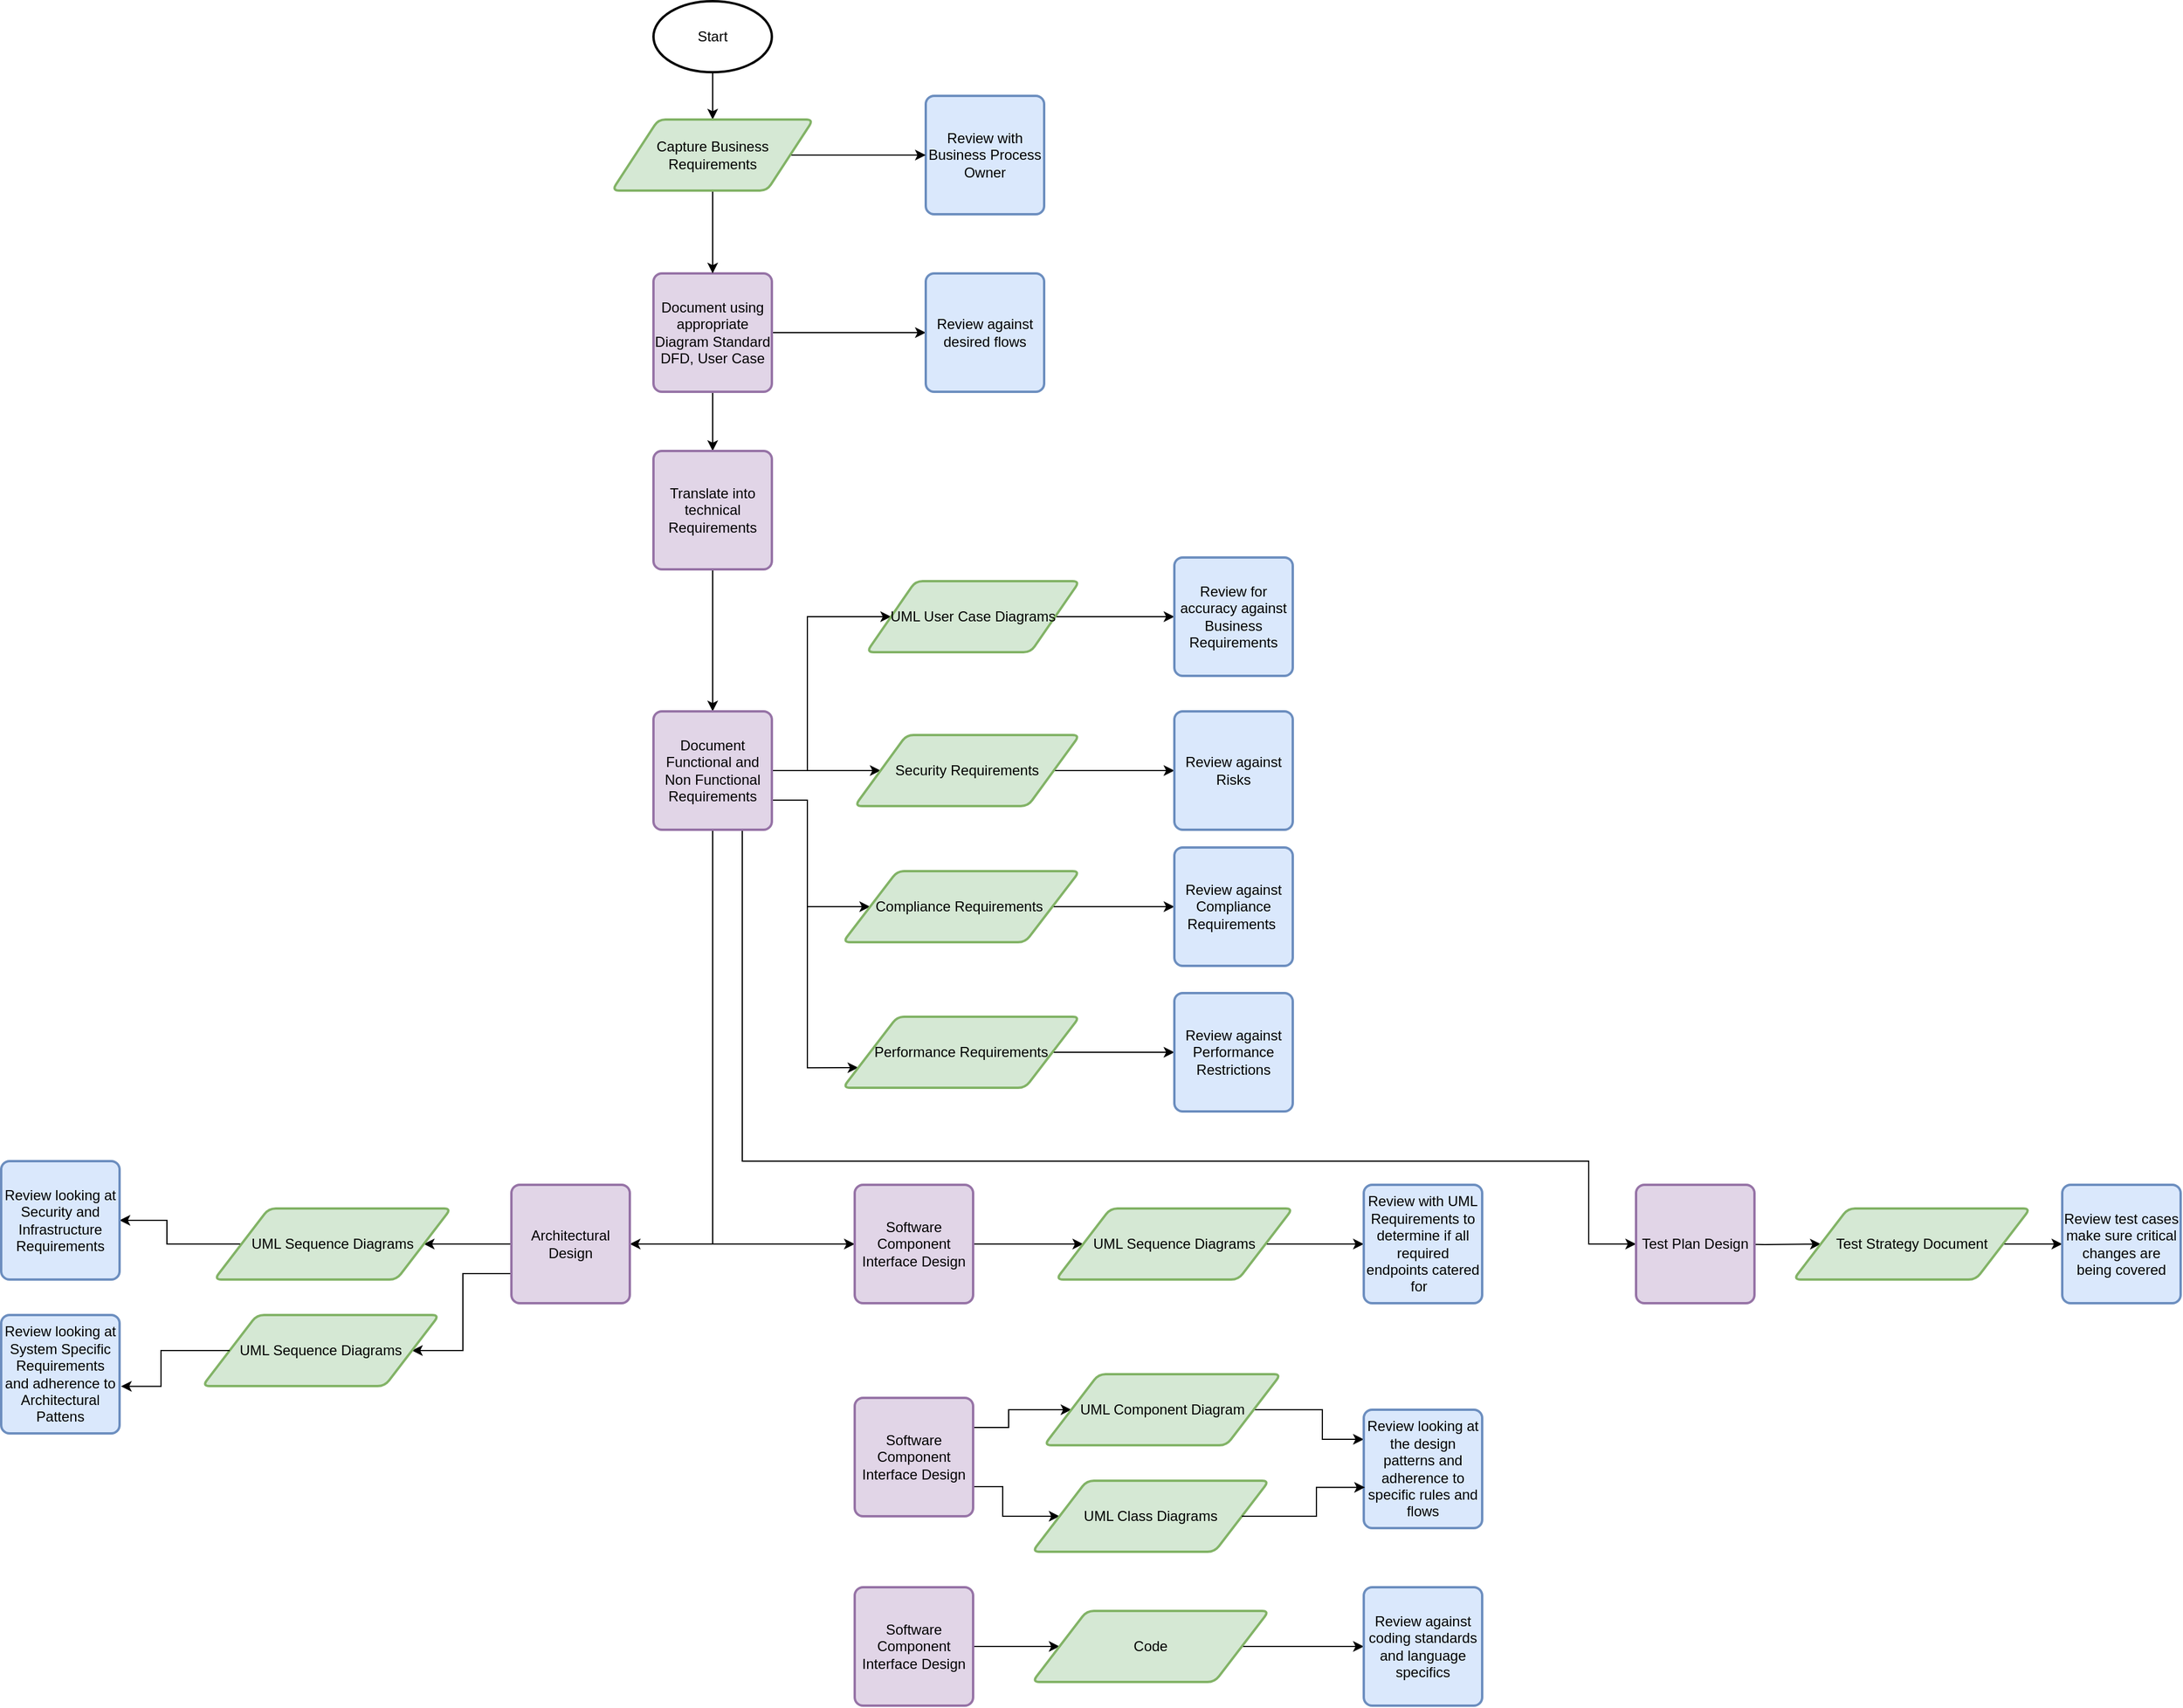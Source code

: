 <mxfile version="27.1.5">
  <diagram id="sQ5dL0mRS-2EkjB-ohNr" name="Page-1">
    <mxGraphModel dx="1583" dy="1409" grid="1" gridSize="10" guides="1" tooltips="1" connect="1" arrows="1" fold="1" page="1" pageScale="1" pageWidth="2339" pageHeight="3300" math="0" shadow="0">
      <root>
        <mxCell id="0" />
        <mxCell id="1" parent="0" />
        <mxCell id="RwtL9vOXApQiNZt4fC3Q-18" value="" style="edgeStyle=orthogonalEdgeStyle;rounded=0;orthogonalLoop=1;jettySize=auto;html=1;" edge="1" parent="1" source="RwtL9vOXApQiNZt4fC3Q-1" target="RwtL9vOXApQiNZt4fC3Q-6">
          <mxGeometry relative="1" as="geometry" />
        </mxCell>
        <mxCell id="RwtL9vOXApQiNZt4fC3Q-21" style="edgeStyle=orthogonalEdgeStyle;rounded=0;orthogonalLoop=1;jettySize=auto;html=1;entryX=0;entryY=0.5;entryDx=0;entryDy=0;" edge="1" parent="1" source="RwtL9vOXApQiNZt4fC3Q-1" target="RwtL9vOXApQiNZt4fC3Q-20">
          <mxGeometry relative="1" as="geometry" />
        </mxCell>
        <mxCell id="RwtL9vOXApQiNZt4fC3Q-1" value="Document using appropriate Diagram Standard DFD, User Case" style="rounded=1;whiteSpace=wrap;html=1;absoluteArcSize=1;arcSize=14;strokeWidth=2;fillColor=#e1d5e7;strokeColor=#9673a6;" vertex="1" parent="1">
          <mxGeometry x="621" y="260" width="100" height="100" as="geometry" />
        </mxCell>
        <mxCell id="RwtL9vOXApQiNZt4fC3Q-2" value="Review with Business Process Owner" style="rounded=1;whiteSpace=wrap;html=1;absoluteArcSize=1;arcSize=14;strokeWidth=2;fillColor=#dae8fc;strokeColor=#6c8ebf;" vertex="1" parent="1">
          <mxGeometry x="851" y="110" width="100" height="100" as="geometry" />
        </mxCell>
        <mxCell id="RwtL9vOXApQiNZt4fC3Q-16" value="" style="edgeStyle=orthogonalEdgeStyle;rounded=0;orthogonalLoop=1;jettySize=auto;html=1;" edge="1" parent="1" source="RwtL9vOXApQiNZt4fC3Q-4" target="RwtL9vOXApQiNZt4fC3Q-5">
          <mxGeometry relative="1" as="geometry" />
        </mxCell>
        <mxCell id="RwtL9vOXApQiNZt4fC3Q-4" value="Start" style="strokeWidth=2;html=1;shape=mxgraph.flowchart.start_1;whiteSpace=wrap;" vertex="1" parent="1">
          <mxGeometry x="621" y="30" width="100" height="60" as="geometry" />
        </mxCell>
        <mxCell id="RwtL9vOXApQiNZt4fC3Q-17" value="" style="edgeStyle=orthogonalEdgeStyle;rounded=0;orthogonalLoop=1;jettySize=auto;html=1;" edge="1" parent="1" source="RwtL9vOXApQiNZt4fC3Q-5" target="RwtL9vOXApQiNZt4fC3Q-1">
          <mxGeometry relative="1" as="geometry" />
        </mxCell>
        <mxCell id="RwtL9vOXApQiNZt4fC3Q-22" value="" style="edgeStyle=orthogonalEdgeStyle;rounded=0;orthogonalLoop=1;jettySize=auto;html=1;" edge="1" parent="1" source="RwtL9vOXApQiNZt4fC3Q-5" target="RwtL9vOXApQiNZt4fC3Q-2">
          <mxGeometry relative="1" as="geometry" />
        </mxCell>
        <mxCell id="RwtL9vOXApQiNZt4fC3Q-5" value="Capture Business Requirements" style="shape=parallelogram;html=1;strokeWidth=2;perimeter=parallelogramPerimeter;whiteSpace=wrap;rounded=1;arcSize=12;size=0.23;fillColor=#d5e8d4;strokeColor=#82b366;" vertex="1" parent="1">
          <mxGeometry x="586" y="130" width="170" height="60" as="geometry" />
        </mxCell>
        <mxCell id="RwtL9vOXApQiNZt4fC3Q-19" style="edgeStyle=orthogonalEdgeStyle;rounded=0;orthogonalLoop=1;jettySize=auto;html=1;exitX=0.5;exitY=1;exitDx=0;exitDy=0;" edge="1" parent="1" source="RwtL9vOXApQiNZt4fC3Q-6" target="RwtL9vOXApQiNZt4fC3Q-7">
          <mxGeometry relative="1" as="geometry" />
        </mxCell>
        <mxCell id="RwtL9vOXApQiNZt4fC3Q-6" value="Translate into technical Requirements" style="rounded=1;whiteSpace=wrap;html=1;absoluteArcSize=1;arcSize=14;strokeWidth=2;fillColor=#e1d5e7;strokeColor=#9673a6;" vertex="1" parent="1">
          <mxGeometry x="621" y="410" width="100" height="100" as="geometry" />
        </mxCell>
        <mxCell id="RwtL9vOXApQiNZt4fC3Q-12" style="edgeStyle=orthogonalEdgeStyle;rounded=0;orthogonalLoop=1;jettySize=auto;html=1;exitX=1;exitY=0.5;exitDx=0;exitDy=0;" edge="1" parent="1" source="RwtL9vOXApQiNZt4fC3Q-7" target="RwtL9vOXApQiNZt4fC3Q-9">
          <mxGeometry relative="1" as="geometry" />
        </mxCell>
        <mxCell id="RwtL9vOXApQiNZt4fC3Q-13" style="edgeStyle=orthogonalEdgeStyle;rounded=0;orthogonalLoop=1;jettySize=auto;html=1;exitX=1;exitY=0.5;exitDx=0;exitDy=0;entryX=0;entryY=0.5;entryDx=0;entryDy=0;" edge="1" parent="1" source="RwtL9vOXApQiNZt4fC3Q-7" target="RwtL9vOXApQiNZt4fC3Q-8">
          <mxGeometry relative="1" as="geometry">
            <Array as="points">
              <mxPoint x="751" y="680" />
              <mxPoint x="751" y="550" />
            </Array>
          </mxGeometry>
        </mxCell>
        <mxCell id="RwtL9vOXApQiNZt4fC3Q-14" style="edgeStyle=orthogonalEdgeStyle;rounded=0;orthogonalLoop=1;jettySize=auto;html=1;exitX=1;exitY=0.75;exitDx=0;exitDy=0;" edge="1" parent="1" source="RwtL9vOXApQiNZt4fC3Q-7" target="RwtL9vOXApQiNZt4fC3Q-10">
          <mxGeometry relative="1" as="geometry">
            <Array as="points">
              <mxPoint x="751" y="705" />
              <mxPoint x="751" y="795" />
            </Array>
          </mxGeometry>
        </mxCell>
        <mxCell id="RwtL9vOXApQiNZt4fC3Q-15" style="edgeStyle=orthogonalEdgeStyle;rounded=0;orthogonalLoop=1;jettySize=auto;html=1;exitX=1;exitY=0.75;exitDx=0;exitDy=0;entryX=0;entryY=0.75;entryDx=0;entryDy=0;" edge="1" parent="1" source="RwtL9vOXApQiNZt4fC3Q-7" target="RwtL9vOXApQiNZt4fC3Q-11">
          <mxGeometry relative="1" as="geometry">
            <Array as="points">
              <mxPoint x="751" y="705" />
              <mxPoint x="751" y="931" />
            </Array>
          </mxGeometry>
        </mxCell>
        <mxCell id="RwtL9vOXApQiNZt4fC3Q-33" style="edgeStyle=orthogonalEdgeStyle;rounded=0;orthogonalLoop=1;jettySize=auto;html=1;exitX=0.5;exitY=1;exitDx=0;exitDy=0;entryX=1;entryY=0.5;entryDx=0;entryDy=0;" edge="1" parent="1" source="RwtL9vOXApQiNZt4fC3Q-7" target="RwtL9vOXApQiNZt4fC3Q-31">
          <mxGeometry relative="1" as="geometry" />
        </mxCell>
        <mxCell id="RwtL9vOXApQiNZt4fC3Q-34" style="edgeStyle=orthogonalEdgeStyle;rounded=0;orthogonalLoop=1;jettySize=auto;html=1;entryX=0;entryY=0.5;entryDx=0;entryDy=0;" edge="1" parent="1" target="RwtL9vOXApQiNZt4fC3Q-32">
          <mxGeometry relative="1" as="geometry">
            <mxPoint x="671" y="720" as="sourcePoint" />
            <mxPoint x="756" y="1075" as="targetPoint" />
            <Array as="points">
              <mxPoint x="671" y="1080" />
              <mxPoint x="766" y="1080" />
            </Array>
          </mxGeometry>
        </mxCell>
        <mxCell id="RwtL9vOXApQiNZt4fC3Q-36" style="edgeStyle=orthogonalEdgeStyle;rounded=0;orthogonalLoop=1;jettySize=auto;html=1;exitX=0.75;exitY=1;exitDx=0;exitDy=0;entryX=0;entryY=0.5;entryDx=0;entryDy=0;" edge="1" parent="1" source="RwtL9vOXApQiNZt4fC3Q-7" target="RwtL9vOXApQiNZt4fC3Q-35">
          <mxGeometry relative="1" as="geometry">
            <Array as="points">
              <mxPoint x="696" y="1010" />
              <mxPoint x="1411" y="1010" />
              <mxPoint x="1411" y="1080" />
            </Array>
          </mxGeometry>
        </mxCell>
        <mxCell id="RwtL9vOXApQiNZt4fC3Q-7" value="Document Functional and Non Functional Requirements" style="rounded=1;whiteSpace=wrap;html=1;absoluteArcSize=1;arcSize=14;strokeWidth=2;fillColor=#e1d5e7;strokeColor=#9673a6;" vertex="1" parent="1">
          <mxGeometry x="621" y="630" width="100" height="100" as="geometry" />
        </mxCell>
        <mxCell id="RwtL9vOXApQiNZt4fC3Q-27" value="" style="edgeStyle=orthogonalEdgeStyle;rounded=0;orthogonalLoop=1;jettySize=auto;html=1;" edge="1" parent="1" source="RwtL9vOXApQiNZt4fC3Q-8" target="RwtL9vOXApQiNZt4fC3Q-23">
          <mxGeometry relative="1" as="geometry" />
        </mxCell>
        <mxCell id="RwtL9vOXApQiNZt4fC3Q-8" value="UML User Case Diagrams" style="shape=parallelogram;html=1;strokeWidth=2;perimeter=parallelogramPerimeter;whiteSpace=wrap;rounded=1;arcSize=12;size=0.23;fillColor=#d5e8d4;strokeColor=#82b366;" vertex="1" parent="1">
          <mxGeometry x="801" y="520" width="180" height="60" as="geometry" />
        </mxCell>
        <mxCell id="RwtL9vOXApQiNZt4fC3Q-28" value="" style="edgeStyle=orthogonalEdgeStyle;rounded=0;orthogonalLoop=1;jettySize=auto;html=1;" edge="1" parent="1" source="RwtL9vOXApQiNZt4fC3Q-9" target="RwtL9vOXApQiNZt4fC3Q-24">
          <mxGeometry relative="1" as="geometry" />
        </mxCell>
        <mxCell id="RwtL9vOXApQiNZt4fC3Q-9" value="Security Requirements" style="shape=parallelogram;html=1;strokeWidth=2;perimeter=parallelogramPerimeter;whiteSpace=wrap;rounded=1;arcSize=12;size=0.23;fillColor=#d5e8d4;strokeColor=#82b366;" vertex="1" parent="1">
          <mxGeometry x="791" y="650" width="190" height="60" as="geometry" />
        </mxCell>
        <mxCell id="RwtL9vOXApQiNZt4fC3Q-29" value="" style="edgeStyle=orthogonalEdgeStyle;rounded=0;orthogonalLoop=1;jettySize=auto;html=1;" edge="1" parent="1" source="RwtL9vOXApQiNZt4fC3Q-10" target="RwtL9vOXApQiNZt4fC3Q-25">
          <mxGeometry relative="1" as="geometry" />
        </mxCell>
        <mxCell id="RwtL9vOXApQiNZt4fC3Q-10" value="Compliance Requirements&amp;nbsp;" style="shape=parallelogram;html=1;strokeWidth=2;perimeter=parallelogramPerimeter;whiteSpace=wrap;rounded=1;arcSize=12;size=0.23;fillColor=#d5e8d4;strokeColor=#82b366;" vertex="1" parent="1">
          <mxGeometry x="781" y="765" width="200" height="60" as="geometry" />
        </mxCell>
        <mxCell id="RwtL9vOXApQiNZt4fC3Q-30" value="" style="edgeStyle=orthogonalEdgeStyle;rounded=0;orthogonalLoop=1;jettySize=auto;html=1;" edge="1" parent="1" source="RwtL9vOXApQiNZt4fC3Q-11" target="RwtL9vOXApQiNZt4fC3Q-26">
          <mxGeometry relative="1" as="geometry" />
        </mxCell>
        <mxCell id="RwtL9vOXApQiNZt4fC3Q-11" value="Performance Requirements" style="shape=parallelogram;html=1;strokeWidth=2;perimeter=parallelogramPerimeter;whiteSpace=wrap;rounded=1;arcSize=12;size=0.23;fillColor=#d5e8d4;strokeColor=#82b366;" vertex="1" parent="1">
          <mxGeometry x="781" y="888" width="200" height="60" as="geometry" />
        </mxCell>
        <mxCell id="RwtL9vOXApQiNZt4fC3Q-20" value="Review against desired flows" style="rounded=1;whiteSpace=wrap;html=1;absoluteArcSize=1;arcSize=14;strokeWidth=2;fillColor=#dae8fc;strokeColor=#6c8ebf;" vertex="1" parent="1">
          <mxGeometry x="851" y="260" width="100" height="100" as="geometry" />
        </mxCell>
        <mxCell id="RwtL9vOXApQiNZt4fC3Q-23" value="Review for accuracy against Business Requirements" style="rounded=1;whiteSpace=wrap;html=1;absoluteArcSize=1;arcSize=14;strokeWidth=2;fillColor=#dae8fc;strokeColor=#6c8ebf;" vertex="1" parent="1">
          <mxGeometry x="1061" y="500" width="100" height="100" as="geometry" />
        </mxCell>
        <mxCell id="RwtL9vOXApQiNZt4fC3Q-24" value="Review against Risks" style="rounded=1;whiteSpace=wrap;html=1;absoluteArcSize=1;arcSize=14;strokeWidth=2;fillColor=#dae8fc;strokeColor=#6c8ebf;" vertex="1" parent="1">
          <mxGeometry x="1061" y="630" width="100" height="100" as="geometry" />
        </mxCell>
        <mxCell id="RwtL9vOXApQiNZt4fC3Q-25" value="Review against Compliance Requirements&amp;nbsp;" style="rounded=1;whiteSpace=wrap;html=1;absoluteArcSize=1;arcSize=14;strokeWidth=2;fillColor=#dae8fc;strokeColor=#6c8ebf;" vertex="1" parent="1">
          <mxGeometry x="1061" y="745" width="100" height="100" as="geometry" />
        </mxCell>
        <mxCell id="RwtL9vOXApQiNZt4fC3Q-26" value="Review against Performance Restrictions" style="rounded=1;whiteSpace=wrap;html=1;absoluteArcSize=1;arcSize=14;strokeWidth=2;fillColor=#dae8fc;strokeColor=#6c8ebf;" vertex="1" parent="1">
          <mxGeometry x="1061" y="868" width="100" height="100" as="geometry" />
        </mxCell>
        <mxCell id="RwtL9vOXApQiNZt4fC3Q-59" value="" style="edgeStyle=orthogonalEdgeStyle;rounded=0;orthogonalLoop=1;jettySize=auto;html=1;" edge="1" parent="1" source="RwtL9vOXApQiNZt4fC3Q-31" target="RwtL9vOXApQiNZt4fC3Q-58">
          <mxGeometry relative="1" as="geometry" />
        </mxCell>
        <mxCell id="RwtL9vOXApQiNZt4fC3Q-61" style="edgeStyle=orthogonalEdgeStyle;rounded=0;orthogonalLoop=1;jettySize=auto;html=1;exitX=0;exitY=0.75;exitDx=0;exitDy=0;entryX=1;entryY=0.5;entryDx=0;entryDy=0;" edge="1" parent="1" source="RwtL9vOXApQiNZt4fC3Q-31" target="RwtL9vOXApQiNZt4fC3Q-60">
          <mxGeometry relative="1" as="geometry">
            <Array as="points">
              <mxPoint x="460" y="1105" />
              <mxPoint x="460" y="1170" />
            </Array>
          </mxGeometry>
        </mxCell>
        <mxCell id="RwtL9vOXApQiNZt4fC3Q-31" value="Architectural Design" style="rounded=1;whiteSpace=wrap;html=1;absoluteArcSize=1;arcSize=14;strokeWidth=2;fillColor=#e1d5e7;strokeColor=#9673a6;" vertex="1" parent="1">
          <mxGeometry x="501" y="1030" width="100" height="100" as="geometry" />
        </mxCell>
        <mxCell id="RwtL9vOXApQiNZt4fC3Q-43" value="" style="edgeStyle=orthogonalEdgeStyle;rounded=0;orthogonalLoop=1;jettySize=auto;html=1;" edge="1" parent="1" source="RwtL9vOXApQiNZt4fC3Q-32" target="RwtL9vOXApQiNZt4fC3Q-37">
          <mxGeometry relative="1" as="geometry" />
        </mxCell>
        <mxCell id="RwtL9vOXApQiNZt4fC3Q-32" value="Software Component Interface Design" style="rounded=1;whiteSpace=wrap;html=1;absoluteArcSize=1;arcSize=14;strokeWidth=2;fillColor=#e1d5e7;strokeColor=#9673a6;" vertex="1" parent="1">
          <mxGeometry x="791" y="1030" width="100" height="100" as="geometry" />
        </mxCell>
        <mxCell id="RwtL9vOXApQiNZt4fC3Q-48" value="" style="edgeStyle=orthogonalEdgeStyle;rounded=0;orthogonalLoop=1;jettySize=auto;html=1;" edge="1" parent="1" target="RwtL9vOXApQiNZt4fC3Q-47">
          <mxGeometry relative="1" as="geometry">
            <mxPoint x="1534" y="1080" as="sourcePoint" />
          </mxGeometry>
        </mxCell>
        <mxCell id="RwtL9vOXApQiNZt4fC3Q-35" value="Test Plan Design" style="rounded=1;whiteSpace=wrap;html=1;absoluteArcSize=1;arcSize=14;strokeWidth=2;fillColor=#e1d5e7;strokeColor=#9673a6;" vertex="1" parent="1">
          <mxGeometry x="1451" y="1030" width="100" height="100" as="geometry" />
        </mxCell>
        <mxCell id="RwtL9vOXApQiNZt4fC3Q-52" value="" style="edgeStyle=orthogonalEdgeStyle;rounded=0;orthogonalLoop=1;jettySize=auto;html=1;" edge="1" parent="1" source="RwtL9vOXApQiNZt4fC3Q-37" target="RwtL9vOXApQiNZt4fC3Q-49">
          <mxGeometry relative="1" as="geometry" />
        </mxCell>
        <mxCell id="RwtL9vOXApQiNZt4fC3Q-37" value="UML Sequence Diagrams" style="shape=parallelogram;html=1;strokeWidth=2;perimeter=parallelogramPerimeter;whiteSpace=wrap;rounded=1;arcSize=12;size=0.23;fillColor=#d5e8d4;strokeColor=#82b366;" vertex="1" parent="1">
          <mxGeometry x="961" y="1050" width="200" height="60" as="geometry" />
        </mxCell>
        <mxCell id="RwtL9vOXApQiNZt4fC3Q-44" style="edgeStyle=orthogonalEdgeStyle;rounded=0;orthogonalLoop=1;jettySize=auto;html=1;exitX=1;exitY=0.25;exitDx=0;exitDy=0;" edge="1" parent="1" source="RwtL9vOXApQiNZt4fC3Q-38" target="RwtL9vOXApQiNZt4fC3Q-40">
          <mxGeometry relative="1" as="geometry" />
        </mxCell>
        <mxCell id="RwtL9vOXApQiNZt4fC3Q-45" style="edgeStyle=orthogonalEdgeStyle;rounded=0;orthogonalLoop=1;jettySize=auto;html=1;exitX=1;exitY=0.75;exitDx=0;exitDy=0;entryX=0;entryY=0.5;entryDx=0;entryDy=0;" edge="1" parent="1" source="RwtL9vOXApQiNZt4fC3Q-38" target="RwtL9vOXApQiNZt4fC3Q-41">
          <mxGeometry relative="1" as="geometry" />
        </mxCell>
        <mxCell id="RwtL9vOXApQiNZt4fC3Q-38" value="Software Component Interface Design" style="rounded=1;whiteSpace=wrap;html=1;absoluteArcSize=1;arcSize=14;strokeWidth=2;fillColor=#e1d5e7;strokeColor=#9673a6;" vertex="1" parent="1">
          <mxGeometry x="791" y="1210" width="100" height="100" as="geometry" />
        </mxCell>
        <mxCell id="RwtL9vOXApQiNZt4fC3Q-46" value="" style="edgeStyle=orthogonalEdgeStyle;rounded=0;orthogonalLoop=1;jettySize=auto;html=1;" edge="1" parent="1" source="RwtL9vOXApQiNZt4fC3Q-39" target="RwtL9vOXApQiNZt4fC3Q-42">
          <mxGeometry relative="1" as="geometry" />
        </mxCell>
        <mxCell id="RwtL9vOXApQiNZt4fC3Q-39" value="Software Component Interface Design" style="rounded=1;whiteSpace=wrap;html=1;absoluteArcSize=1;arcSize=14;strokeWidth=2;fillColor=#e1d5e7;strokeColor=#9673a6;" vertex="1" parent="1">
          <mxGeometry x="791" y="1370" width="100" height="100" as="geometry" />
        </mxCell>
        <mxCell id="RwtL9vOXApQiNZt4fC3Q-53" style="edgeStyle=orthogonalEdgeStyle;rounded=0;orthogonalLoop=1;jettySize=auto;html=1;exitX=1;exitY=0.5;exitDx=0;exitDy=0;entryX=0;entryY=0.25;entryDx=0;entryDy=0;" edge="1" parent="1" source="RwtL9vOXApQiNZt4fC3Q-40" target="RwtL9vOXApQiNZt4fC3Q-50">
          <mxGeometry relative="1" as="geometry" />
        </mxCell>
        <mxCell id="RwtL9vOXApQiNZt4fC3Q-40" value="UML Component Diagram" style="shape=parallelogram;html=1;strokeWidth=2;perimeter=parallelogramPerimeter;whiteSpace=wrap;rounded=1;arcSize=12;size=0.23;fillColor=#d5e8d4;strokeColor=#82b366;" vertex="1" parent="1">
          <mxGeometry x="951" y="1190" width="200" height="60" as="geometry" />
        </mxCell>
        <mxCell id="RwtL9vOXApQiNZt4fC3Q-41" value="UML Class Diagrams" style="shape=parallelogram;html=1;strokeWidth=2;perimeter=parallelogramPerimeter;whiteSpace=wrap;rounded=1;arcSize=12;size=0.23;fillColor=#d5e8d4;strokeColor=#82b366;" vertex="1" parent="1">
          <mxGeometry x="941" y="1280" width="200" height="60" as="geometry" />
        </mxCell>
        <mxCell id="RwtL9vOXApQiNZt4fC3Q-55" value="" style="edgeStyle=orthogonalEdgeStyle;rounded=0;orthogonalLoop=1;jettySize=auto;html=1;" edge="1" parent="1" source="RwtL9vOXApQiNZt4fC3Q-42" target="RwtL9vOXApQiNZt4fC3Q-51">
          <mxGeometry relative="1" as="geometry" />
        </mxCell>
        <mxCell id="RwtL9vOXApQiNZt4fC3Q-42" value="Code" style="shape=parallelogram;html=1;strokeWidth=2;perimeter=parallelogramPerimeter;whiteSpace=wrap;rounded=1;arcSize=12;size=0.23;fillColor=#d5e8d4;strokeColor=#82b366;" vertex="1" parent="1">
          <mxGeometry x="941" y="1390" width="200" height="60" as="geometry" />
        </mxCell>
        <mxCell id="RwtL9vOXApQiNZt4fC3Q-57" value="" style="edgeStyle=orthogonalEdgeStyle;rounded=0;orthogonalLoop=1;jettySize=auto;html=1;" edge="1" parent="1" source="RwtL9vOXApQiNZt4fC3Q-47" target="RwtL9vOXApQiNZt4fC3Q-56">
          <mxGeometry relative="1" as="geometry" />
        </mxCell>
        <mxCell id="RwtL9vOXApQiNZt4fC3Q-47" value="Test Strategy Document" style="shape=parallelogram;html=1;strokeWidth=2;perimeter=parallelogramPerimeter;whiteSpace=wrap;rounded=1;arcSize=12;size=0.23;fillColor=#d5e8d4;strokeColor=#82b366;" vertex="1" parent="1">
          <mxGeometry x="1584" y="1050" width="200" height="60" as="geometry" />
        </mxCell>
        <mxCell id="RwtL9vOXApQiNZt4fC3Q-49" value="Review with UML Requirements to determine if all required endpoints catered for&amp;nbsp;&amp;nbsp;" style="rounded=1;whiteSpace=wrap;html=1;absoluteArcSize=1;arcSize=14;strokeWidth=2;fillColor=#dae8fc;strokeColor=#6c8ebf;" vertex="1" parent="1">
          <mxGeometry x="1221" y="1030" width="100" height="100" as="geometry" />
        </mxCell>
        <mxCell id="RwtL9vOXApQiNZt4fC3Q-50" value="Review looking at the design patterns and adherence to specific rules and flows" style="rounded=1;whiteSpace=wrap;html=1;absoluteArcSize=1;arcSize=14;strokeWidth=2;fillColor=#dae8fc;strokeColor=#6c8ebf;" vertex="1" parent="1">
          <mxGeometry x="1221" y="1220" width="100" height="100" as="geometry" />
        </mxCell>
        <mxCell id="RwtL9vOXApQiNZt4fC3Q-51" value="Review against coding standards and language specifics" style="rounded=1;whiteSpace=wrap;html=1;absoluteArcSize=1;arcSize=14;strokeWidth=2;fillColor=#dae8fc;strokeColor=#6c8ebf;" vertex="1" parent="1">
          <mxGeometry x="1221" y="1370" width="100" height="100" as="geometry" />
        </mxCell>
        <mxCell id="RwtL9vOXApQiNZt4fC3Q-54" style="edgeStyle=orthogonalEdgeStyle;rounded=0;orthogonalLoop=1;jettySize=auto;html=1;exitX=1;exitY=0.5;exitDx=0;exitDy=0;entryX=0.01;entryY=0.656;entryDx=0;entryDy=0;entryPerimeter=0;" edge="1" parent="1" source="RwtL9vOXApQiNZt4fC3Q-41" target="RwtL9vOXApQiNZt4fC3Q-50">
          <mxGeometry relative="1" as="geometry" />
        </mxCell>
        <mxCell id="RwtL9vOXApQiNZt4fC3Q-56" value="Review test cases make sure critical changes are being covered" style="rounded=1;whiteSpace=wrap;html=1;absoluteArcSize=1;arcSize=14;strokeWidth=2;fillColor=#dae8fc;strokeColor=#6c8ebf;" vertex="1" parent="1">
          <mxGeometry x="1811" y="1030" width="100" height="100" as="geometry" />
        </mxCell>
        <mxCell id="RwtL9vOXApQiNZt4fC3Q-64" style="edgeStyle=orthogonalEdgeStyle;rounded=0;orthogonalLoop=1;jettySize=auto;html=1;exitX=0;exitY=0.5;exitDx=0;exitDy=0;entryX=1;entryY=0.5;entryDx=0;entryDy=0;" edge="1" parent="1" source="RwtL9vOXApQiNZt4fC3Q-58" target="RwtL9vOXApQiNZt4fC3Q-62">
          <mxGeometry relative="1" as="geometry" />
        </mxCell>
        <mxCell id="RwtL9vOXApQiNZt4fC3Q-58" value="UML Sequence Diagrams" style="shape=parallelogram;html=1;strokeWidth=2;perimeter=parallelogramPerimeter;whiteSpace=wrap;rounded=1;arcSize=12;size=0.23;fillColor=#d5e8d4;strokeColor=#82b366;" vertex="1" parent="1">
          <mxGeometry x="250" y="1050" width="200" height="60" as="geometry" />
        </mxCell>
        <mxCell id="RwtL9vOXApQiNZt4fC3Q-60" value="UML Sequence Diagrams" style="shape=parallelogram;html=1;strokeWidth=2;perimeter=parallelogramPerimeter;whiteSpace=wrap;rounded=1;arcSize=12;size=0.23;fillColor=#d5e8d4;strokeColor=#82b366;" vertex="1" parent="1">
          <mxGeometry x="240" y="1140" width="200" height="60" as="geometry" />
        </mxCell>
        <mxCell id="RwtL9vOXApQiNZt4fC3Q-62" value="Review looking at Security and Infrastructure Requirements" style="rounded=1;whiteSpace=wrap;html=1;absoluteArcSize=1;arcSize=14;strokeWidth=2;fillColor=#dae8fc;strokeColor=#6c8ebf;" vertex="1" parent="1">
          <mxGeometry x="70" y="1010" width="100" height="100" as="geometry" />
        </mxCell>
        <mxCell id="RwtL9vOXApQiNZt4fC3Q-63" value="Review looking at System Specific Requirements and adherence to Architectural Pattens" style="rounded=1;whiteSpace=wrap;html=1;absoluteArcSize=1;arcSize=14;strokeWidth=2;fillColor=#dae8fc;strokeColor=#6c8ebf;" vertex="1" parent="1">
          <mxGeometry x="70" y="1140" width="100" height="100" as="geometry" />
        </mxCell>
        <mxCell id="RwtL9vOXApQiNZt4fC3Q-65" style="edgeStyle=orthogonalEdgeStyle;rounded=0;orthogonalLoop=1;jettySize=auto;html=1;exitX=0;exitY=0.5;exitDx=0;exitDy=0;entryX=1.012;entryY=0.602;entryDx=0;entryDy=0;entryPerimeter=0;" edge="1" parent="1" source="RwtL9vOXApQiNZt4fC3Q-60" target="RwtL9vOXApQiNZt4fC3Q-63">
          <mxGeometry relative="1" as="geometry" />
        </mxCell>
      </root>
    </mxGraphModel>
  </diagram>
</mxfile>
